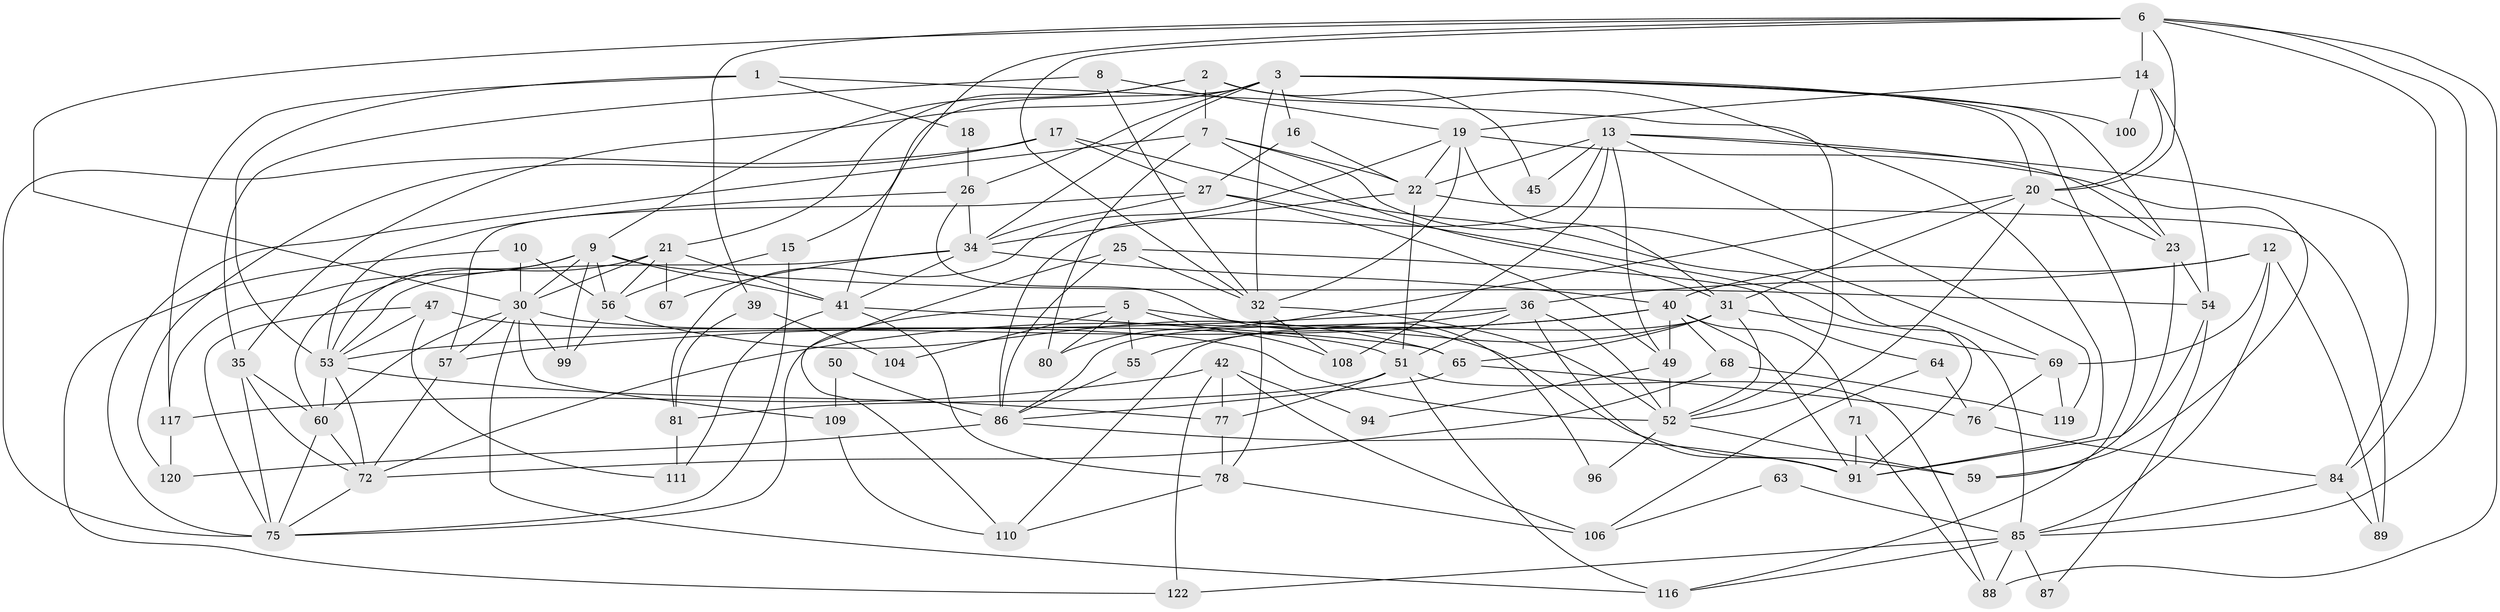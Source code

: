 // Generated by graph-tools (version 1.1) at 2025/24/03/03/25 07:24:01]
// undirected, 83 vertices, 203 edges
graph export_dot {
graph [start="1"]
  node [color=gray90,style=filled];
  1;
  2 [super="+11"];
  3 [super="+4"];
  5 [super="+29"];
  6 [super="+61"];
  7 [super="+37"];
  8;
  9 [super="+28"];
  10;
  12;
  13 [super="+24"];
  14 [super="+38"];
  15;
  16;
  17;
  18;
  19 [super="+73"];
  20 [super="+62"];
  21 [super="+121"];
  22;
  23 [super="+44"];
  25 [super="+79"];
  26 [super="+82"];
  27 [super="+46"];
  30 [super="+83"];
  31 [super="+43"];
  32 [super="+33"];
  34 [super="+58"];
  35;
  36 [super="+126"];
  39;
  40 [super="+98"];
  41 [super="+48"];
  42 [super="+118"];
  45;
  47 [super="+105"];
  49;
  50;
  51 [super="+74"];
  52 [super="+123"];
  53 [super="+90"];
  54 [super="+124"];
  55 [super="+70"];
  56 [super="+66"];
  57 [super="+113"];
  59;
  60 [super="+92"];
  63;
  64;
  65 [super="+93"];
  67;
  68;
  69 [super="+95"];
  71 [super="+97"];
  72 [super="+125"];
  75 [super="+115"];
  76;
  77;
  78 [super="+103"];
  80;
  81 [super="+112"];
  84 [super="+107"];
  85 [super="+102"];
  86 [super="+114"];
  87;
  88;
  89;
  91 [super="+101"];
  94;
  96;
  99;
  100;
  104;
  106;
  108;
  109;
  110;
  111;
  116;
  117;
  119;
  120;
  122;
  1 -- 52;
  1 -- 18;
  1 -- 117;
  1 -- 53;
  2 -- 45;
  2 -- 7;
  2 -- 9;
  2 -- 21;
  2 -- 91;
  3 -- 116;
  3 -- 32;
  3 -- 15;
  3 -- 34;
  3 -- 35;
  3 -- 16;
  3 -- 100;
  3 -- 23;
  3 -- 26;
  3 -- 20;
  5 -- 59;
  5 -- 80;
  5 -- 108;
  5 -- 104;
  5 -- 55;
  5 -- 75;
  6 -- 88;
  6 -- 41;
  6 -- 30;
  6 -- 85;
  6 -- 14;
  6 -- 32;
  6 -- 84;
  6 -- 39;
  6 -- 20;
  7 -- 69;
  7 -- 80;
  7 -- 22;
  7 -- 31;
  7 -- 75;
  8 -- 32;
  8 -- 35;
  8 -- 19;
  9 -- 56;
  9 -- 41;
  9 -- 54;
  9 -- 99;
  9 -- 117;
  9 -- 30;
  9 -- 53;
  10 -- 30;
  10 -- 122;
  10 -- 56;
  12 -- 89;
  12 -- 40;
  12 -- 69;
  12 -- 85;
  12 -- 36;
  13 -- 49;
  13 -- 84;
  13 -- 86 [weight=2];
  13 -- 119;
  13 -- 45;
  13 -- 22;
  13 -- 23;
  13 -- 108;
  14 -- 100;
  14 -- 54;
  14 -- 19;
  14 -- 20;
  15 -- 56;
  15 -- 75;
  16 -- 22;
  16 -- 27;
  17 -- 85;
  17 -- 27;
  17 -- 120;
  17 -- 75;
  18 -- 26;
  19 -- 32;
  19 -- 22;
  19 -- 59;
  19 -- 31;
  19 -- 81;
  20 -- 80;
  20 -- 52;
  20 -- 23;
  20 -- 31;
  21 -- 41;
  21 -- 67;
  21 -- 56;
  21 -- 30;
  21 -- 60;
  22 -- 51;
  22 -- 34;
  22 -- 89;
  23 -- 54 [weight=2];
  23 -- 59;
  25 -- 32;
  25 -- 64;
  25 -- 110;
  25 -- 86;
  26 -- 96;
  26 -- 53;
  26 -- 34;
  27 -- 49;
  27 -- 57;
  27 -- 91;
  27 -- 34;
  30 -- 57;
  30 -- 99;
  30 -- 51;
  30 -- 116;
  30 -- 109;
  30 -- 60;
  31 -- 69;
  31 -- 52;
  31 -- 110;
  31 -- 65;
  31 -- 55;
  32 -- 52;
  32 -- 108;
  32 -- 78;
  34 -- 41;
  34 -- 53;
  34 -- 67;
  34 -- 40;
  35 -- 72;
  35 -- 60;
  35 -- 75;
  36 -- 57;
  36 -- 91;
  36 -- 51;
  36 -- 52;
  36 -- 86;
  39 -- 81;
  39 -- 104;
  40 -- 68;
  40 -- 71;
  40 -- 91;
  40 -- 49;
  40 -- 53;
  40 -- 72;
  41 -- 111;
  41 -- 65;
  41 -- 78;
  42 -- 117;
  42 -- 77;
  42 -- 94;
  42 -- 106;
  42 -- 122;
  47 -- 52;
  47 -- 111;
  47 -- 53;
  47 -- 75;
  49 -- 52;
  49 -- 94;
  50 -- 109;
  50 -- 86;
  51 -- 77;
  51 -- 116;
  51 -- 88;
  51 -- 81;
  52 -- 96;
  52 -- 59;
  53 -- 77;
  53 -- 60;
  53 -- 72;
  54 -- 87;
  54 -- 91;
  55 -- 86;
  56 -- 65;
  56 -- 99 [weight=2];
  57 -- 72;
  60 -- 72;
  60 -- 75;
  63 -- 106;
  63 -- 85;
  64 -- 106;
  64 -- 76;
  65 -- 76;
  65 -- 86;
  68 -- 119;
  68 -- 72;
  69 -- 76;
  69 -- 119;
  71 -- 88;
  71 -- 91;
  72 -- 75;
  76 -- 84;
  77 -- 78;
  78 -- 106;
  78 -- 110;
  81 -- 111;
  84 -- 85;
  84 -- 89;
  85 -- 116;
  85 -- 87;
  85 -- 88;
  85 -- 122;
  86 -- 91;
  86 -- 120;
  109 -- 110;
  117 -- 120;
}
